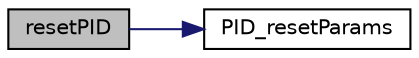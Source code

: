 digraph "resetPID"
{
 // INTERACTIVE_SVG=YES
 // LATEX_PDF_SIZE
  edge [fontname="Helvetica",fontsize="10",labelfontname="Helvetica",labelfontsize="10"];
  node [fontname="Helvetica",fontsize="10",shape=record];
  rankdir="LR";
  Node48 [label="resetPID",height=0.2,width=0.4,color="black", fillcolor="grey75", style="filled", fontcolor="black",tooltip=" "];
  Node48 -> Node49 [color="midnightblue",fontsize="10",style="solid",fontname="Helvetica"];
  Node49 [label="PID_resetParams",height=0.2,width=0.4,color="black", fillcolor="white", style="filled",URL="$pid_8h.html#a1501b0698d649b1338acb5b94d33a74e",tooltip=" "];
}
